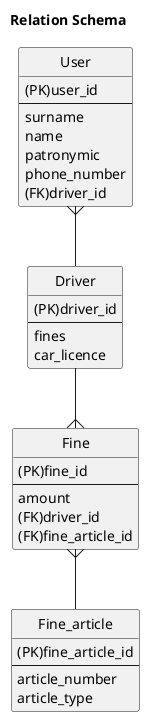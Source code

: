 @startuml
title Relation Schema
hide circle
entity "User" as usr {
  (PK)user_id
  --
  surname
  name
  patronymic
  phone_number
  (FK)driver_id
}
entity "Fine" as fn {
  (PK)fine_id
  --
  amount
  (FK)driver_id
  (FK)fine_article_id
}

entity "Fine_article" as fn_art {
  (PK)fine_article_id
  --
  article_number
  article_type
}

entity "Driver" as drv {
  (PK)driver_id
  --
  fines
  car_licence
}

usr }-- drv
drv --{ fn
fn }-- fn_art

@enduml
